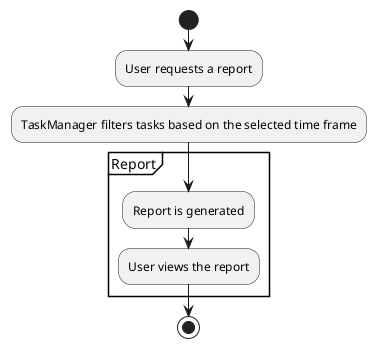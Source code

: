 @startuml
start

:User requests a report;
:TaskManager filters tasks based on the selected time frame;

partition Report {
    :Report is generated;
    :User views the report;
}

stop
@enduml